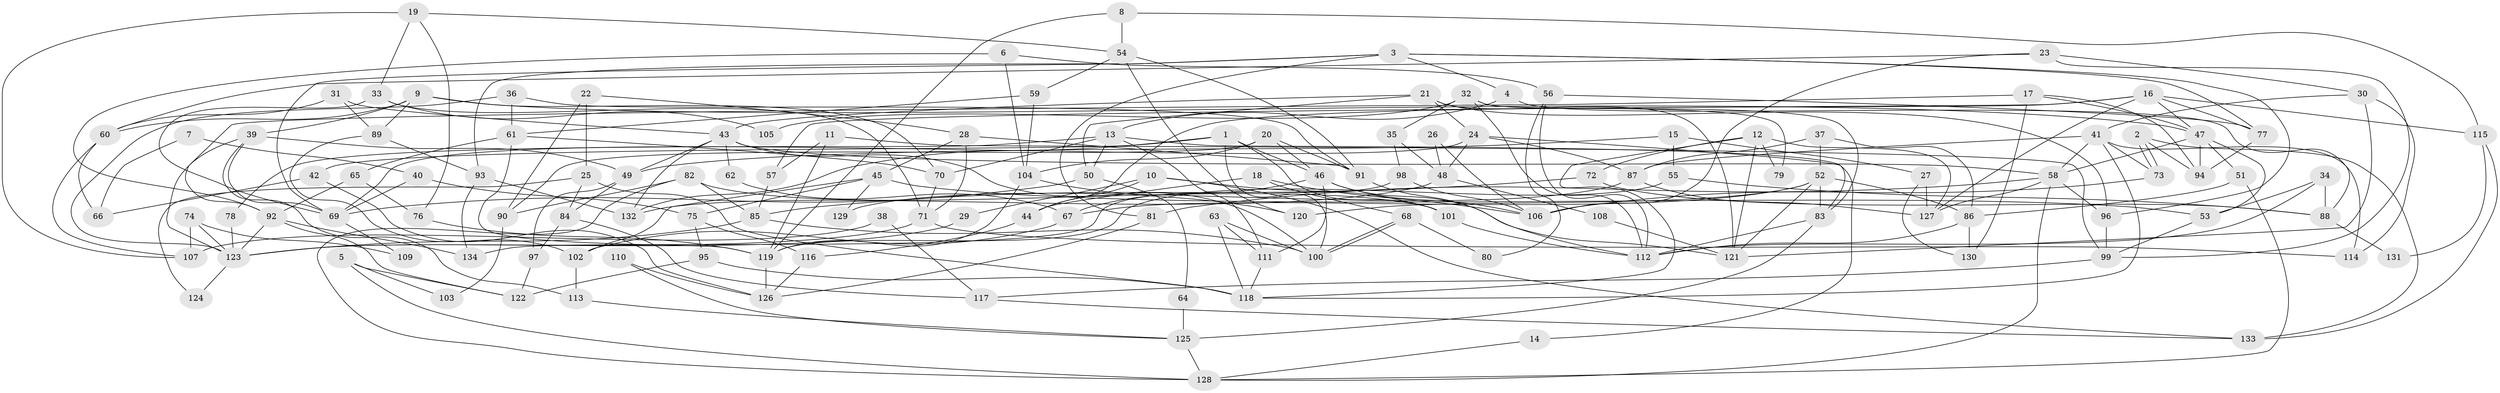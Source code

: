 // Generated by graph-tools (version 1.1) at 2025/02/03/09/25 03:02:11]
// undirected, 134 vertices, 268 edges
graph export_dot {
graph [start="1"]
  node [color=gray90,style=filled];
  1;
  2;
  3;
  4;
  5;
  6;
  7;
  8;
  9;
  10;
  11;
  12;
  13;
  14;
  15;
  16;
  17;
  18;
  19;
  20;
  21;
  22;
  23;
  24;
  25;
  26;
  27;
  28;
  29;
  30;
  31;
  32;
  33;
  34;
  35;
  36;
  37;
  38;
  39;
  40;
  41;
  42;
  43;
  44;
  45;
  46;
  47;
  48;
  49;
  50;
  51;
  52;
  53;
  54;
  55;
  56;
  57;
  58;
  59;
  60;
  61;
  62;
  63;
  64;
  65;
  66;
  67;
  68;
  69;
  70;
  71;
  72;
  73;
  74;
  75;
  76;
  77;
  78;
  79;
  80;
  81;
  82;
  83;
  84;
  85;
  86;
  87;
  88;
  89;
  90;
  91;
  92;
  93;
  94;
  95;
  96;
  97;
  98;
  99;
  100;
  101;
  102;
  103;
  104;
  105;
  106;
  107;
  108;
  109;
  110;
  111;
  112;
  113;
  114;
  115;
  116;
  117;
  118;
  119;
  120;
  121;
  122;
  123;
  124;
  125;
  126;
  127;
  128;
  129;
  130;
  131;
  132;
  133;
  134;
  1 -- 100;
  1 -- 101;
  1 -- 42;
  1 -- 46;
  1 -- 132;
  2 -- 73;
  2 -- 73;
  2 -- 94;
  2 -- 133;
  3 -- 77;
  3 -- 93;
  3 -- 4;
  3 -- 69;
  3 -- 81;
  3 -- 96;
  4 -- 88;
  4 -- 13;
  5 -- 122;
  5 -- 128;
  5 -- 103;
  6 -- 56;
  6 -- 92;
  6 -- 104;
  7 -- 40;
  7 -- 66;
  8 -- 115;
  8 -- 119;
  8 -- 54;
  9 -- 39;
  9 -- 60;
  9 -- 47;
  9 -- 70;
  9 -- 89;
  10 -- 101;
  10 -- 133;
  10 -- 29;
  10 -- 44;
  11 -- 99;
  11 -- 119;
  11 -- 57;
  12 -- 121;
  12 -- 118;
  12 -- 72;
  12 -- 79;
  12 -- 127;
  13 -- 111;
  13 -- 14;
  13 -- 50;
  13 -- 70;
  13 -- 78;
  14 -- 128;
  15 -- 27;
  15 -- 49;
  15 -- 55;
  16 -- 47;
  16 -- 57;
  16 -- 44;
  16 -- 77;
  16 -- 115;
  16 -- 127;
  17 -- 92;
  17 -- 47;
  17 -- 94;
  17 -- 130;
  18 -- 106;
  18 -- 44;
  18 -- 68;
  19 -- 76;
  19 -- 54;
  19 -- 33;
  19 -- 107;
  20 -- 91;
  20 -- 46;
  20 -- 90;
  20 -- 104;
  21 -- 43;
  21 -- 96;
  21 -- 24;
  21 -- 50;
  21 -- 121;
  22 -- 28;
  22 -- 90;
  22 -- 25;
  23 -- 106;
  23 -- 30;
  23 -- 60;
  23 -- 99;
  24 -- 69;
  24 -- 48;
  24 -- 83;
  24 -- 87;
  25 -- 84;
  25 -- 118;
  25 -- 124;
  26 -- 106;
  26 -- 48;
  27 -- 127;
  27 -- 130;
  28 -- 91;
  28 -- 71;
  28 -- 45;
  29 -- 123;
  30 -- 121;
  30 -- 41;
  30 -- 114;
  31 -- 89;
  31 -- 43;
  31 -- 60;
  32 -- 112;
  32 -- 83;
  32 -- 35;
  32 -- 79;
  32 -- 105;
  33 -- 69;
  33 -- 71;
  33 -- 105;
  34 -- 53;
  34 -- 88;
  34 -- 112;
  35 -- 48;
  35 -- 98;
  36 -- 61;
  36 -- 91;
  36 -- 123;
  37 -- 52;
  37 -- 87;
  37 -- 86;
  38 -- 117;
  38 -- 107;
  39 -- 123;
  39 -- 69;
  39 -- 49;
  39 -- 113;
  40 -- 75;
  40 -- 69;
  41 -- 114;
  41 -- 87;
  41 -- 58;
  41 -- 73;
  41 -- 118;
  42 -- 126;
  42 -- 66;
  43 -- 58;
  43 -- 100;
  43 -- 49;
  43 -- 62;
  43 -- 132;
  44 -- 116;
  45 -- 53;
  45 -- 75;
  45 -- 102;
  45 -- 129;
  46 -- 121;
  46 -- 67;
  46 -- 106;
  46 -- 111;
  47 -- 58;
  47 -- 51;
  47 -- 53;
  47 -- 94;
  48 -- 132;
  48 -- 108;
  49 -- 84;
  49 -- 97;
  50 -- 64;
  50 -- 69;
  51 -- 86;
  51 -- 128;
  52 -- 67;
  52 -- 86;
  52 -- 83;
  52 -- 120;
  52 -- 121;
  53 -- 99;
  54 -- 120;
  54 -- 59;
  54 -- 91;
  55 -- 119;
  55 -- 88;
  56 -- 77;
  56 -- 112;
  56 -- 80;
  57 -- 85;
  58 -- 127;
  58 -- 81;
  58 -- 96;
  58 -- 128;
  59 -- 104;
  59 -- 61;
  60 -- 66;
  60 -- 107;
  61 -- 70;
  61 -- 65;
  61 -- 119;
  62 -- 67;
  63 -- 118;
  63 -- 111;
  63 -- 100;
  64 -- 125;
  65 -- 92;
  65 -- 76;
  67 -- 102;
  68 -- 100;
  68 -- 100;
  68 -- 80;
  69 -- 109;
  70 -- 71;
  71 -- 114;
  71 -- 123;
  72 -- 85;
  72 -- 88;
  73 -- 106;
  74 -- 123;
  74 -- 107;
  74 -- 109;
  75 -- 116;
  75 -- 95;
  76 -- 119;
  77 -- 94;
  78 -- 123;
  81 -- 126;
  82 -- 128;
  82 -- 85;
  82 -- 90;
  82 -- 101;
  83 -- 112;
  83 -- 125;
  84 -- 97;
  84 -- 117;
  85 -- 123;
  85 -- 100;
  86 -- 112;
  86 -- 130;
  87 -- 127;
  87 -- 129;
  88 -- 131;
  89 -- 102;
  89 -- 93;
  90 -- 103;
  91 -- 112;
  92 -- 123;
  92 -- 134;
  92 -- 122;
  93 -- 132;
  93 -- 134;
  95 -- 118;
  95 -- 122;
  96 -- 99;
  97 -- 122;
  98 -- 106;
  98 -- 134;
  99 -- 117;
  101 -- 112;
  102 -- 113;
  104 -- 119;
  104 -- 120;
  108 -- 121;
  110 -- 125;
  110 -- 126;
  111 -- 118;
  113 -- 125;
  115 -- 133;
  115 -- 131;
  116 -- 126;
  117 -- 133;
  119 -- 126;
  123 -- 124;
  125 -- 128;
}
